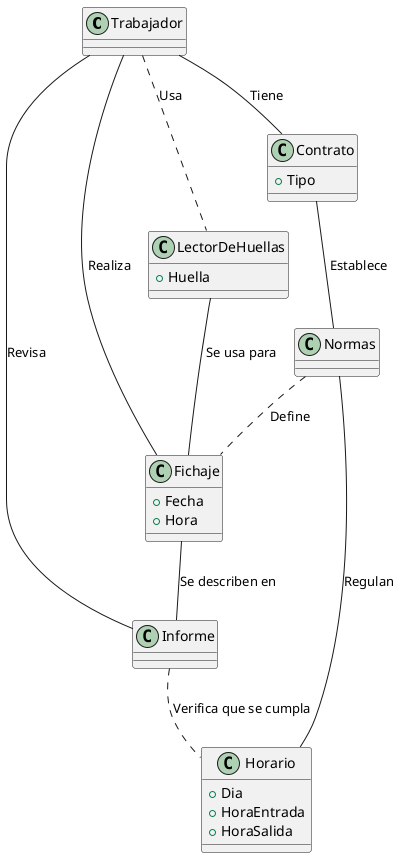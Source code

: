 @startuml
class Trabajador{
   
}
class LectorDeHuellas{
    + Huella
}
class Fichaje{
    + Fecha
    + Hora
}

class Informe{
}

class Horario{
    + Dia
    + HoraEntrada
    + HoraSalida
}
class Contrato{
    + Tipo
}
class Normas{

}

Trabajador -- Contrato : Tiene
Trabajador .. LectorDeHuellas : Usa
LectorDeHuellas -- Fichaje : Se usa para
Fichaje -- Informe : Se describen en
Informe .. Horario : Verifica que se cumpla
Contrato -- Normas : Establece
Normas-- Horario : Regulan
Normas.. Fichaje : Define
Trabajador -- Informe : Revisa
Trabajador -- Fichaje :Realiza


@enduml
